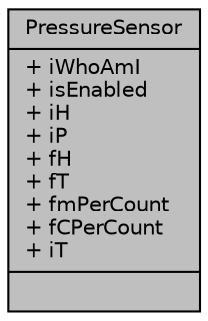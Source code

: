 digraph "PressureSensor"
{
  edge [fontname="Helvetica",fontsize="10",labelfontname="Helvetica",labelfontsize="10"];
  node [fontname="Helvetica",fontsize="10",shape=record];
  Node1 [label="{PressureSensor\n|+ iWhoAmI\l+ isEnabled\l+ iH\l+ iP\l+ fH\l+ fT\l+ fmPerCount\l+ fCPerCount\l+ iT\l|}",height=0.2,width=0.4,color="black", fillcolor="grey75", style="filled", fontcolor="black"];
}
